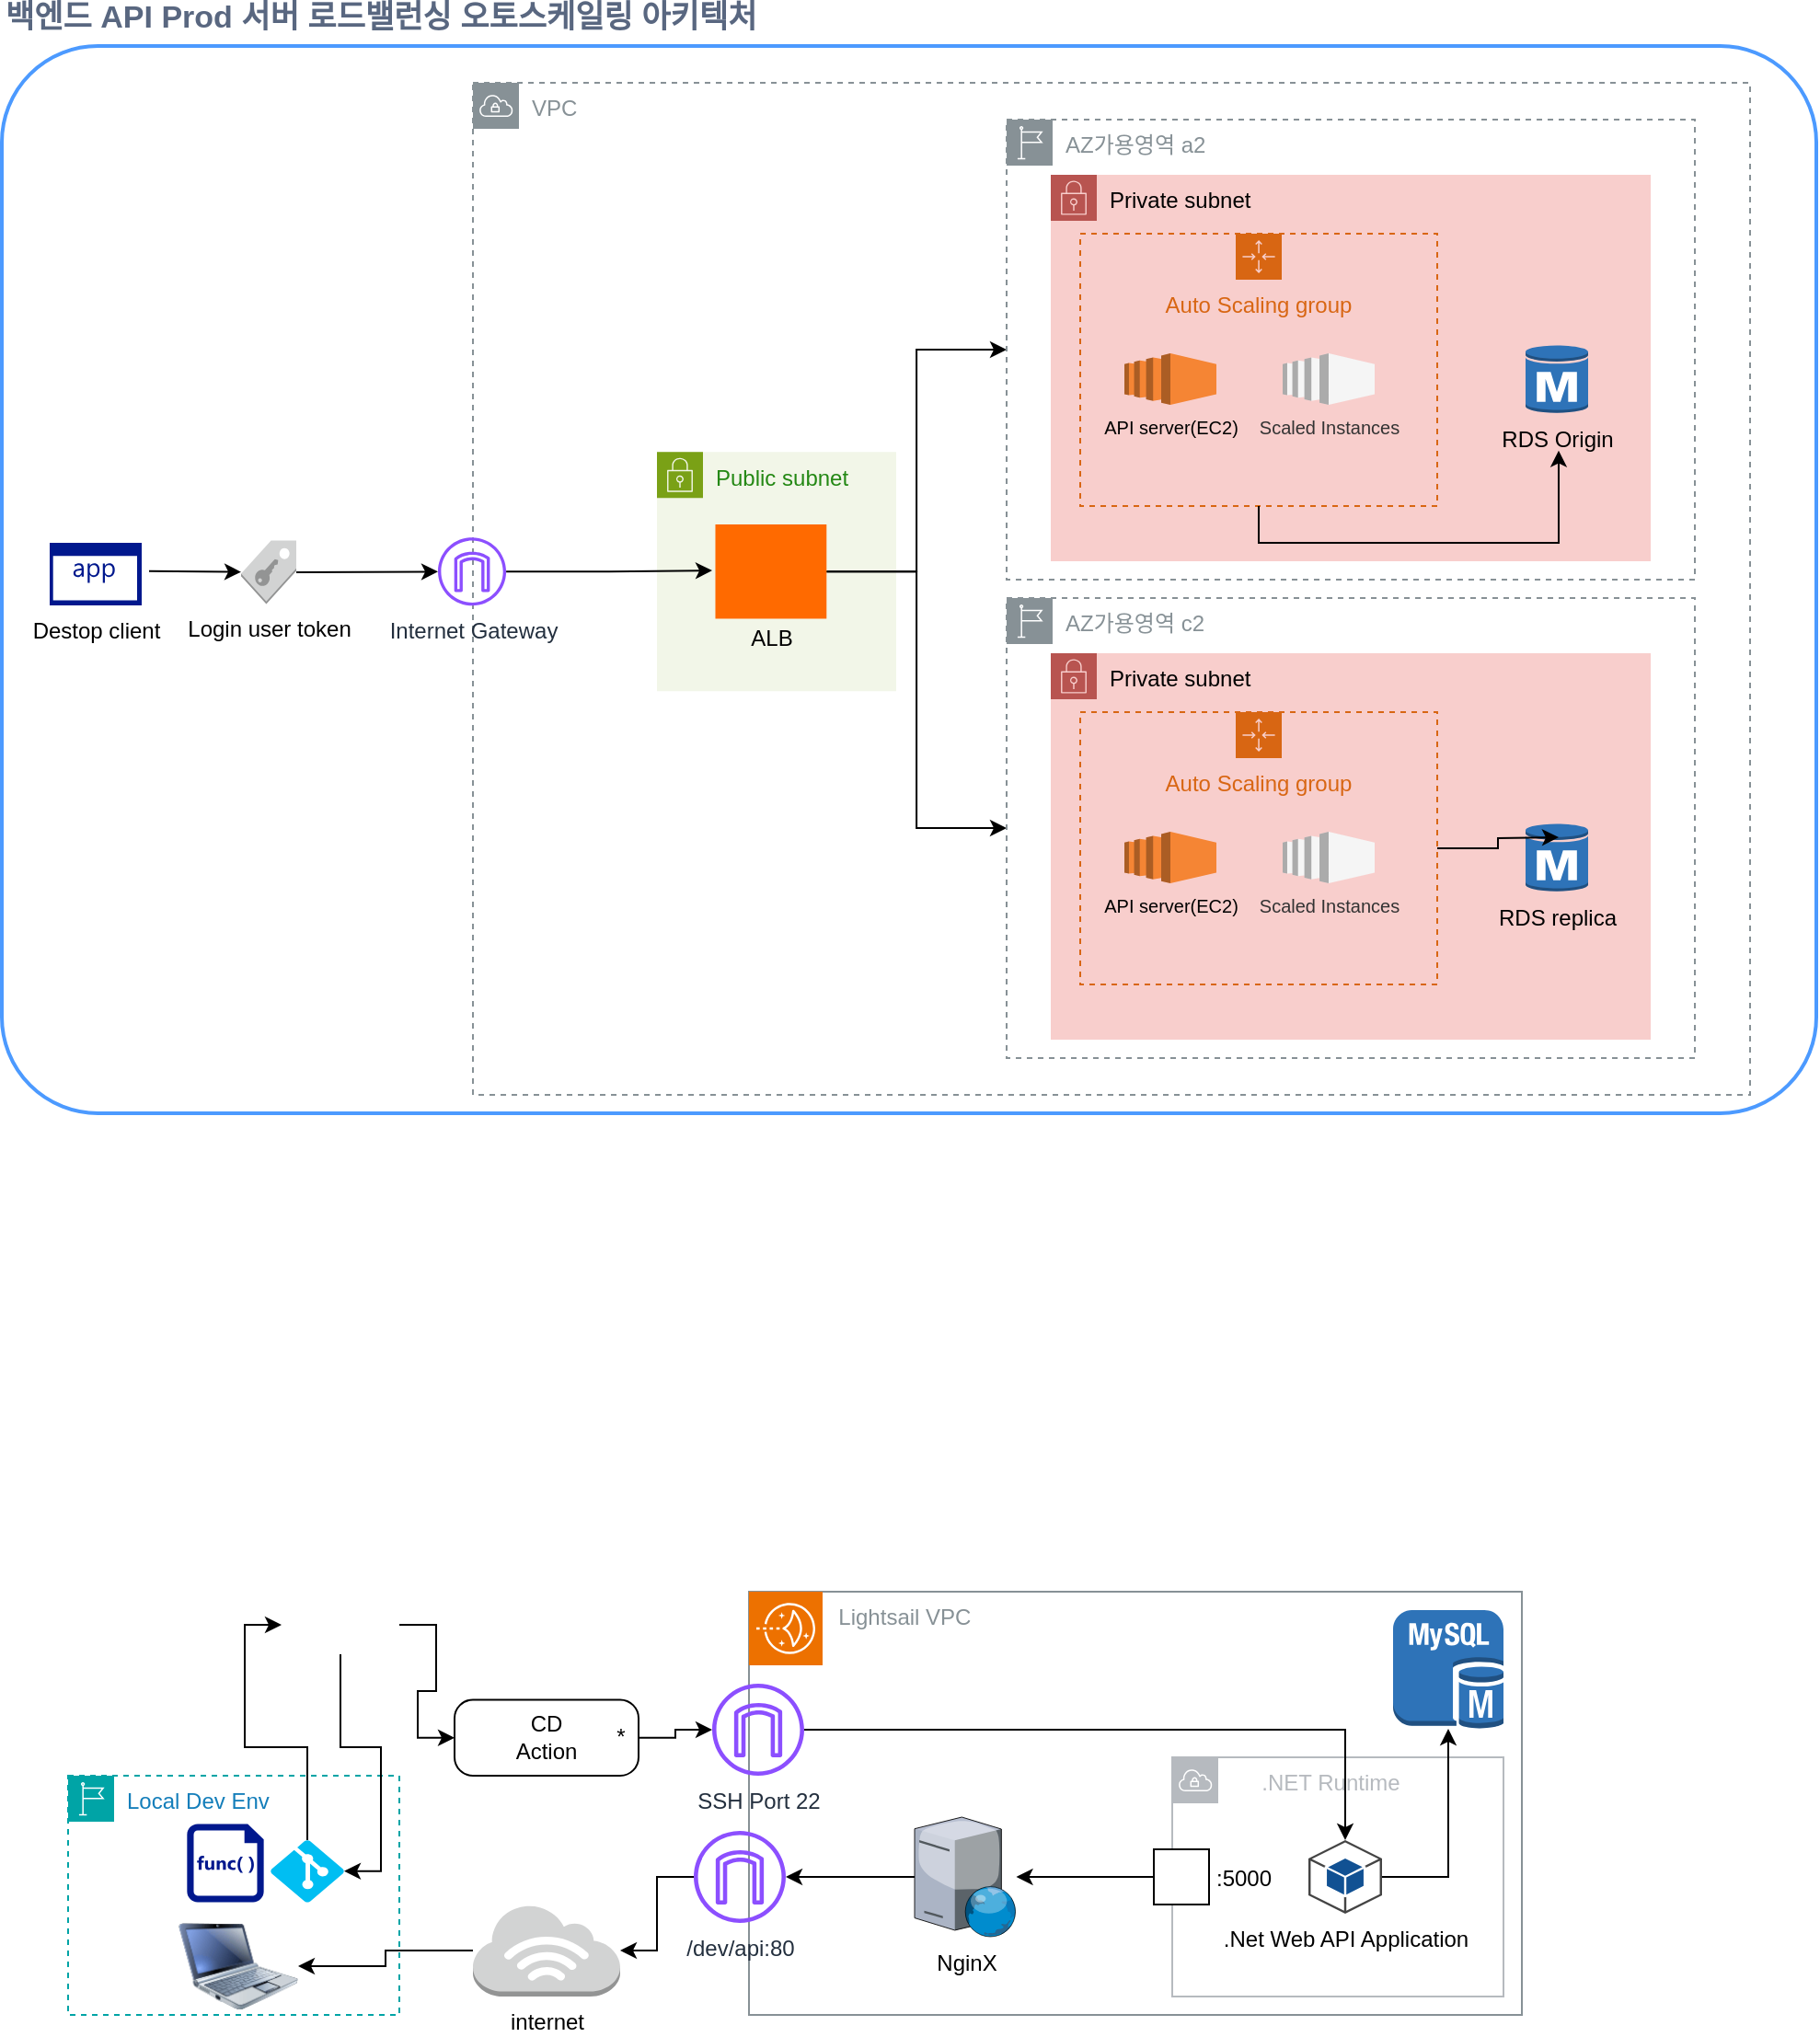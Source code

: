 <mxfile version="25.0.3">
  <diagram name="페이지-1" id="1k0-j0dPdx_pitf_sdkS">
    <mxGraphModel dx="1272" dy="744" grid="1" gridSize="10" guides="1" tooltips="1" connect="1" arrows="1" fold="1" page="1" pageScale="1" pageWidth="1169" pageHeight="827" math="0" shadow="0">
      <root>
        <mxCell id="0" />
        <mxCell id="1" style="locked=1;" parent="0" />
        <mxCell id="Yu_PEY3qWyE0lAZvR_V0-128" value="" style="group;movable=1;resizable=1;rotatable=1;deletable=1;editable=1;locked=0;connectable=1;" vertex="1" connectable="0" parent="1">
          <mxGeometry x="510" y="900" width="420" height="230" as="geometry" />
        </mxCell>
        <mxCell id="Yu_PEY3qWyE0lAZvR_V0-129" value="&amp;nbsp; &amp;nbsp; &amp;nbsp;Lightsail VPC" style="sketch=0;outlineConnect=0;gradientColor=none;html=1;whiteSpace=wrap;fontSize=12;fontStyle=0;shape=mxgraph.aws4.group;grIcon=mxgraph.aws4.group_vpc;strokeColor=#879196;fillColor=none;verticalAlign=top;align=left;spacingLeft=30;fontColor=#879196;dashed=0;movable=0;resizable=0;rotatable=0;deletable=0;editable=0;locked=1;connectable=0;" vertex="1" parent="Yu_PEY3qWyE0lAZvR_V0-128">
          <mxGeometry width="420" height="230" as="geometry" />
        </mxCell>
        <mxCell id="Yu_PEY3qWyE0lAZvR_V0-130" value="" style="sketch=0;points=[[0,0,0],[0.25,0,0],[0.5,0,0],[0.75,0,0],[1,0,0],[0,1,0],[0.25,1,0],[0.5,1,0],[0.75,1,0],[1,1,0],[0,0.25,0],[0,0.5,0],[0,0.75,0],[1,0.25,0],[1,0.5,0],[1,0.75,0]];outlineConnect=0;fontColor=#232F3E;fillColor=#ED7100;strokeColor=#ffffff;dashed=0;verticalLabelPosition=bottom;verticalAlign=top;align=center;html=1;fontSize=12;fontStyle=0;aspect=fixed;shape=mxgraph.aws4.resourceIcon;resIcon=mxgraph.aws4.lightsail;" vertex="1" parent="Yu_PEY3qWyE0lAZvR_V0-128">
          <mxGeometry width="40" height="40" as="geometry" />
        </mxCell>
        <mxCell id="Yu_PEY3qWyE0lAZvR_V0-131" value="/dev/api:80" style="sketch=0;outlineConnect=0;fontColor=#232F3E;gradientColor=none;fillColor=#8C4FFF;strokeColor=none;dashed=0;verticalLabelPosition=bottom;verticalAlign=top;align=center;html=1;fontSize=12;fontStyle=0;aspect=fixed;pointerEvents=1;shape=mxgraph.aws4.internet_gateway;" vertex="1" parent="Yu_PEY3qWyE0lAZvR_V0-128">
          <mxGeometry x="-30" y="130" width="50" height="50" as="geometry" />
        </mxCell>
        <mxCell id="Yu_PEY3qWyE0lAZvR_V0-132" value="NginX" style="verticalLabelPosition=bottom;sketch=0;aspect=fixed;html=1;verticalAlign=top;strokeColor=none;align=center;outlineConnect=0;shape=mxgraph.citrix.web_server;" vertex="1" parent="Yu_PEY3qWyE0lAZvR_V0-128">
          <mxGeometry x="90" y="122.5" width="55.25" height="65" as="geometry" />
        </mxCell>
        <mxCell id="Yu_PEY3qWyE0lAZvR_V0-133" style="edgeStyle=orthogonalEdgeStyle;rounded=0;orthogonalLoop=1;jettySize=auto;html=1;" edge="1" parent="Yu_PEY3qWyE0lAZvR_V0-128" source="Yu_PEY3qWyE0lAZvR_V0-132" target="Yu_PEY3qWyE0lAZvR_V0-131">
          <mxGeometry relative="1" as="geometry" />
        </mxCell>
        <mxCell id="Yu_PEY3qWyE0lAZvR_V0-134" value="" style="group" vertex="1" connectable="0" parent="Yu_PEY3qWyE0lAZvR_V0-128">
          <mxGeometry x="220" y="90" width="190" height="130" as="geometry" />
        </mxCell>
        <mxCell id="Yu_PEY3qWyE0lAZvR_V0-135" value="&amp;nbsp; &amp;nbsp; &amp;nbsp;.NET Runtime" style="sketch=0;outlineConnect=0;gradientColor=none;html=1;whiteSpace=wrap;fontSize=12;fontStyle=0;shape=mxgraph.aws4.group;grIcon=mxgraph.aws4.group_vpc;strokeColor=#B6BABF;fillColor=none;verticalAlign=top;align=left;spacingLeft=30;fontColor=#B6BABF;dashed=0;" vertex="1" parent="Yu_PEY3qWyE0lAZvR_V0-134">
          <mxGeometry x="10" width="180" height="130" as="geometry" />
        </mxCell>
        <mxCell id="Yu_PEY3qWyE0lAZvR_V0-136" value=".Net Web API Application" style="outlineConnect=0;dashed=0;verticalLabelPosition=bottom;verticalAlign=top;align=center;html=1;shape=mxgraph.aws3.android;fillColor=#115193;gradientColor=none;" vertex="1" parent="Yu_PEY3qWyE0lAZvR_V0-134">
          <mxGeometry x="84" y="45" width="40" height="40" as="geometry" />
        </mxCell>
        <mxCell id="Yu_PEY3qWyE0lAZvR_V0-137" value=":5000" style="fontStyle=0;labelPosition=right;verticalLabelPosition=middle;align=left;verticalAlign=middle;spacingLeft=2;" vertex="1" parent="Yu_PEY3qWyE0lAZvR_V0-134">
          <mxGeometry y="50" width="30" height="30" as="geometry" />
        </mxCell>
        <mxCell id="Yu_PEY3qWyE0lAZvR_V0-138" value="" style="outlineConnect=0;dashed=0;verticalLabelPosition=bottom;verticalAlign=top;align=center;html=1;shape=mxgraph.aws3.mysql_db_instance;fillColor=#2E73B8;gradientColor=none;" vertex="1" parent="Yu_PEY3qWyE0lAZvR_V0-128">
          <mxGeometry x="350" y="10" width="60" height="64.5" as="geometry" />
        </mxCell>
        <mxCell id="Yu_PEY3qWyE0lAZvR_V0-139" style="edgeStyle=orthogonalEdgeStyle;rounded=0;orthogonalLoop=1;jettySize=auto;html=1;" edge="1" parent="Yu_PEY3qWyE0lAZvR_V0-128" source="Yu_PEY3qWyE0lAZvR_V0-136" target="Yu_PEY3qWyE0lAZvR_V0-138">
          <mxGeometry relative="1" as="geometry" />
        </mxCell>
        <mxCell id="Yu_PEY3qWyE0lAZvR_V0-140" style="edgeStyle=orthogonalEdgeStyle;rounded=0;orthogonalLoop=1;jettySize=auto;html=1;" edge="1" parent="Yu_PEY3qWyE0lAZvR_V0-128" source="Yu_PEY3qWyE0lAZvR_V0-137" target="Yu_PEY3qWyE0lAZvR_V0-132">
          <mxGeometry relative="1" as="geometry" />
        </mxCell>
        <mxCell id="Yu_PEY3qWyE0lAZvR_V0-141" style="edgeStyle=orthogonalEdgeStyle;rounded=0;orthogonalLoop=1;jettySize=auto;html=1;" edge="1" parent="Yu_PEY3qWyE0lAZvR_V0-128" source="Yu_PEY3qWyE0lAZvR_V0-142" target="Yu_PEY3qWyE0lAZvR_V0-136">
          <mxGeometry relative="1" as="geometry" />
        </mxCell>
        <mxCell id="Yu_PEY3qWyE0lAZvR_V0-142" value="SSH Port 22" style="sketch=0;outlineConnect=0;fontColor=#232F3E;gradientColor=none;fillColor=#8C4FFF;strokeColor=none;dashed=0;verticalLabelPosition=bottom;verticalAlign=top;align=center;html=1;fontSize=12;fontStyle=0;aspect=fixed;pointerEvents=1;shape=mxgraph.aws4.internet_gateway;" vertex="1" parent="Yu_PEY3qWyE0lAZvR_V0-128">
          <mxGeometry x="-20" y="50" width="50" height="50" as="geometry" />
        </mxCell>
        <mxCell id="Yu_PEY3qWyE0lAZvR_V0-143" value="" style="image;html=1;image=img/lib/clip_art/computers/Netbook_128x128.png" vertex="1" parent="1">
          <mxGeometry x="200" y="1070" width="65" height="67" as="geometry" />
        </mxCell>
        <mxCell id="Yu_PEY3qWyE0lAZvR_V0-144" style="edgeStyle=orthogonalEdgeStyle;rounded=0;orthogonalLoop=1;jettySize=auto;html=1;entryX=0;entryY=0.75;entryDx=0;entryDy=0;exitX=0.5;exitY=0;exitDx=0;exitDy=0;exitPerimeter=0;" edge="1" parent="1" source="Yu_PEY3qWyE0lAZvR_V0-150" target="Yu_PEY3qWyE0lAZvR_V0-156">
          <mxGeometry relative="1" as="geometry" />
        </mxCell>
        <mxCell id="Yu_PEY3qWyE0lAZvR_V0-145" style="edgeStyle=orthogonalEdgeStyle;rounded=0;orthogonalLoop=1;jettySize=auto;html=1;" edge="1" parent="1" source="Yu_PEY3qWyE0lAZvR_V0-146" target="Yu_PEY3qWyE0lAZvR_V0-143">
          <mxGeometry relative="1" as="geometry" />
        </mxCell>
        <mxCell id="Yu_PEY3qWyE0lAZvR_V0-146" value="internet" style="outlineConnect=0;dashed=0;verticalLabelPosition=bottom;verticalAlign=top;align=center;html=1;shape=mxgraph.aws3.internet_3;fillColor=#D2D3D3;gradientColor=none;" vertex="1" parent="1">
          <mxGeometry x="360" y="1070" width="80" height="50" as="geometry" />
        </mxCell>
        <mxCell id="Yu_PEY3qWyE0lAZvR_V0-147" style="edgeStyle=orthogonalEdgeStyle;rounded=0;orthogonalLoop=1;jettySize=auto;html=1;" edge="1" parent="1" source="Yu_PEY3qWyE0lAZvR_V0-131" target="Yu_PEY3qWyE0lAZvR_V0-146">
          <mxGeometry relative="1" as="geometry" />
        </mxCell>
        <mxCell id="Yu_PEY3qWyE0lAZvR_V0-148" value="Local Dev Env" style="points=[[0,0],[0.25,0],[0.5,0],[0.75,0],[1,0],[1,0.25],[1,0.5],[1,0.75],[1,1],[0.75,1],[0.5,1],[0.25,1],[0,1],[0,0.75],[0,0.5],[0,0.25]];outlineConnect=0;gradientColor=none;html=1;whiteSpace=wrap;fontSize=12;fontStyle=0;container=1;pointerEvents=0;collapsible=0;recursiveResize=0;shape=mxgraph.aws4.group;grIcon=mxgraph.aws4.group_region;strokeColor=#00A4A6;fillColor=none;verticalAlign=top;align=left;spacingLeft=30;fontColor=#147EBA;dashed=1;" vertex="1" parent="1">
          <mxGeometry x="140" y="1000" width="180" height="130" as="geometry" />
        </mxCell>
        <mxCell id="Yu_PEY3qWyE0lAZvR_V0-149" value="" style="sketch=0;aspect=fixed;pointerEvents=1;shadow=0;dashed=0;html=1;strokeColor=none;labelPosition=center;verticalLabelPosition=bottom;verticalAlign=top;align=center;fillColor=#00188D;shape=mxgraph.mscae.enterprise.code_file" vertex="1" parent="Yu_PEY3qWyE0lAZvR_V0-148">
          <mxGeometry x="64.67" y="26.25" width="41.65" height="42.5" as="geometry" />
        </mxCell>
        <mxCell id="Yu_PEY3qWyE0lAZvR_V0-150" value="" style="verticalLabelPosition=bottom;html=1;verticalAlign=top;align=center;strokeColor=none;fillColor=#00BEF2;shape=mxgraph.azure.git_repository;" vertex="1" parent="Yu_PEY3qWyE0lAZvR_V0-148">
          <mxGeometry x="110" y="35" width="40" height="33.75" as="geometry" />
        </mxCell>
        <mxCell id="Yu_PEY3qWyE0lAZvR_V0-151" value="" style="edgeStyle=orthogonalEdgeStyle;rounded=0;orthogonalLoop=1;jettySize=auto;html=1;entryX=0;entryY=0.5;entryDx=0;entryDy=0;entryPerimeter=0;exitX=1;exitY=0.75;exitDx=0;exitDy=0;" edge="1" parent="1" source="Yu_PEY3qWyE0lAZvR_V0-156" target="Yu_PEY3qWyE0lAZvR_V0-152">
          <mxGeometry relative="1" as="geometry">
            <mxPoint x="320" y="920" as="sourcePoint" />
            <mxPoint x="510" y="920" as="targetPoint" />
          </mxGeometry>
        </mxCell>
        <mxCell id="Yu_PEY3qWyE0lAZvR_V0-152" value="CD&lt;br&gt;Action" style="html=1;dashed=0;rounded=1;absoluteArcSize=1;arcSize=20;verticalAlign=middle;align=center;whiteSpace=wrap;" vertex="1" parent="1">
          <mxGeometry x="350" y="958.75" width="100" height="41.25" as="geometry" />
        </mxCell>
        <mxCell id="Yu_PEY3qWyE0lAZvR_V0-153" value="*" style="text;resizeWidth=0;resizeHeight=0;points=[];part=1;verticalAlign=middle;align=center;html=1;" vertex="1" parent="Yu_PEY3qWyE0lAZvR_V0-152">
          <mxGeometry x="1" y="0.5" width="20" height="20" relative="1" as="geometry">
            <mxPoint x="-20" y="-10" as="offset" />
          </mxGeometry>
        </mxCell>
        <mxCell id="Yu_PEY3qWyE0lAZvR_V0-154" style="edgeStyle=orthogonalEdgeStyle;rounded=0;orthogonalLoop=1;jettySize=auto;html=1;entryX=1;entryY=0.5;entryDx=0;entryDy=0;entryPerimeter=0;exitX=0.5;exitY=1;exitDx=0;exitDy=0;" edge="1" parent="1" source="Yu_PEY3qWyE0lAZvR_V0-156" target="Yu_PEY3qWyE0lAZvR_V0-150">
          <mxGeometry relative="1" as="geometry" />
        </mxCell>
        <mxCell id="Yu_PEY3qWyE0lAZvR_V0-155" style="edgeStyle=orthogonalEdgeStyle;rounded=0;orthogonalLoop=1;jettySize=auto;html=1;" edge="1" parent="1" source="Yu_PEY3qWyE0lAZvR_V0-153" target="Yu_PEY3qWyE0lAZvR_V0-142">
          <mxGeometry relative="1" as="geometry" />
        </mxCell>
        <mxCell id="Yu_PEY3qWyE0lAZvR_V0-156" value="" style="shape=image;html=1;verticalAlign=top;verticalLabelPosition=bottom;labelBackgroundColor=#ffffff;imageAspect=0;aspect=fixed;image=https://cdn1.iconfinder.com/data/icons/picons-social/57/github-128.png" vertex="1" parent="1">
          <mxGeometry x="256" y="870" width="64" height="64" as="geometry" />
        </mxCell>
        <mxCell id="Yu_PEY3qWyE0lAZvR_V0-105" value="VPC" style="sketch=0;outlineConnect=0;gradientColor=none;html=1;whiteSpace=wrap;fontSize=12;fontStyle=0;shape=mxgraph.aws4.group;grIcon=mxgraph.aws4.group_vpc;strokeColor=#879196;fillColor=none;verticalAlign=top;align=left;spacingLeft=30;fontColor=#879196;dashed=1;movable=1;resizable=1;rotatable=1;deletable=1;editable=1;locked=0;connectable=1;" vertex="1" parent="1">
          <mxGeometry x="360" y="80" width="694" height="550" as="geometry" />
        </mxCell>
        <mxCell id="Yu_PEY3qWyE0lAZvR_V0-113" value="Internet Gateway" style="sketch=0;outlineConnect=0;fontColor=#232F3E;gradientColor=none;fillColor=#8C4FFF;strokeColor=none;dashed=0;verticalLabelPosition=bottom;verticalAlign=top;align=center;html=1;fontSize=12;fontStyle=0;aspect=fixed;pointerEvents=1;shape=mxgraph.aws4.internet_gateway;" vertex="1" parent="1">
          <mxGeometry x="341" y="327.08" width="37.05" height="37.05" as="geometry" />
        </mxCell>
        <mxCell id="Yu_PEY3qWyE0lAZvR_V0-124" value="" style="endArrow=classic;html=1;rounded=0;" edge="1" parent="1" source="Yu_PEY3qWyE0lAZvR_V0-127" target="Yu_PEY3qWyE0lAZvR_V0-113">
          <mxGeometry width="50" height="50" relative="1" as="geometry">
            <mxPoint x="184" y="409.33" as="sourcePoint" />
            <mxPoint x="264" y="409.23" as="targetPoint" />
          </mxGeometry>
        </mxCell>
        <mxCell id="Yu_PEY3qWyE0lAZvR_V0-126" value="" style="endArrow=classic;html=1;rounded=0;" edge="1" parent="1" target="Yu_PEY3qWyE0lAZvR_V0-127">
          <mxGeometry width="50" height="50" relative="1" as="geometry">
            <mxPoint x="184" y="345.33" as="sourcePoint" />
            <mxPoint x="314" y="347" as="targetPoint" />
          </mxGeometry>
        </mxCell>
        <mxCell id="Yu_PEY3qWyE0lAZvR_V0-127" value="Login user token" style="outlineConnect=0;dashed=0;verticalLabelPosition=bottom;verticalAlign=top;align=center;html=1;shape=mxgraph.aws3.saml_token;fillColor=#D2D3D3;gradientColor=none;" vertex="1" parent="1">
          <mxGeometry x="234" y="328.72" width="30" height="34.55" as="geometry" />
        </mxCell>
        <mxCell id="Yu_PEY3qWyE0lAZvR_V0-158" value="Public subnet" style="points=[[0,0],[0.25,0],[0.5,0],[0.75,0],[1,0],[1,0.25],[1,0.5],[1,0.75],[1,1],[0.75,1],[0.5,1],[0.25,1],[0,1],[0,0.75],[0,0.5],[0,0.25]];outlineConnect=0;gradientColor=none;html=1;whiteSpace=wrap;fontSize=12;fontStyle=0;container=1;pointerEvents=0;collapsible=0;recursiveResize=0;shape=mxgraph.aws4.group;grIcon=mxgraph.aws4.group_security_group;grStroke=0;strokeColor=#7AA116;fillColor=#F2F6E8;verticalAlign=top;align=left;spacingLeft=30;fontColor=#248814;dashed=0;" vertex="1" parent="1">
          <mxGeometry x="460" y="280.61" width="130" height="130" as="geometry" />
        </mxCell>
        <mxCell id="Yu_PEY3qWyE0lAZvR_V0-188" style="edgeStyle=orthogonalEdgeStyle;rounded=0;orthogonalLoop=1;jettySize=auto;html=1;" edge="1" parent="1" source="Yu_PEY3qWyE0lAZvR_V0-116" target="Yu_PEY3qWyE0lAZvR_V0-186">
          <mxGeometry relative="1" as="geometry" />
        </mxCell>
        <mxCell id="Yu_PEY3qWyE0lAZvR_V0-189" style="edgeStyle=orthogonalEdgeStyle;rounded=0;orthogonalLoop=1;jettySize=auto;html=1;" edge="1" parent="1" source="Yu_PEY3qWyE0lAZvR_V0-116" target="Yu_PEY3qWyE0lAZvR_V0-172">
          <mxGeometry relative="1" as="geometry" />
        </mxCell>
        <mxCell id="Yu_PEY3qWyE0lAZvR_V0-116" value="&lt;div&gt;&lt;br&gt;&lt;/div&gt;&lt;div&gt;&lt;br&gt;&lt;/div&gt;&lt;div&gt;&lt;br&gt;&lt;/div&gt;&lt;div&gt;&lt;br&gt;&lt;/div&gt;&lt;div&gt;&lt;br&gt;&lt;/div&gt;ALB" style="points=[];aspect=fixed;html=1;align=center;shadow=0;dashed=0;fillColor=#FF6A00;strokeColor=none;shape=mxgraph.alibaba_cloud.alb_application_load_balancer_01;" vertex="1" parent="1">
          <mxGeometry x="491.74" y="320" width="60.4" height="51.23" as="geometry" />
        </mxCell>
        <mxCell id="Yu_PEY3qWyE0lAZvR_V0-168" value="Private subnet" style="points=[[0,0],[0.25,0],[0.5,0],[0.75,0],[1,0],[1,0.25],[1,0.5],[1,0.75],[1,1],[0.75,1],[0.5,1],[0.25,1],[0,1],[0,0.75],[0,0.5],[0,0.25]];outlineConnect=0;html=1;whiteSpace=wrap;fontSize=12;fontStyle=0;container=1;pointerEvents=0;collapsible=0;recursiveResize=0;shape=mxgraph.aws4.group;grIcon=mxgraph.aws4.group_security_group;grStroke=0;strokeColor=#b85450;fillColor=#f8cecc;verticalAlign=top;align=left;spacingLeft=30;dashed=0;" vertex="1" parent="1">
          <mxGeometry x="674" y="130" width="326" height="210" as="geometry" />
        </mxCell>
        <mxCell id="Yu_PEY3qWyE0lAZvR_V0-108" value="Auto Scaling group" style="points=[[0,0],[0.25,0],[0.5,0],[0.75,0],[1,0],[1,0.25],[1,0.5],[1,0.75],[1,1],[0.75,1],[0.5,1],[0.25,1],[0,1],[0,0.75],[0,0.5],[0,0.25]];outlineConnect=0;gradientColor=none;html=1;whiteSpace=wrap;fontSize=12;fontStyle=0;container=1;pointerEvents=0;collapsible=0;recursiveResize=0;shape=mxgraph.aws4.groupCenter;grIcon=mxgraph.aws4.group_auto_scaling_group;grStroke=1;strokeColor=#D86613;fillColor=none;verticalAlign=top;align=center;fontColor=#D86613;dashed=1;spacingTop=25;movable=1;resizable=1;rotatable=1;deletable=1;editable=1;locked=0;connectable=1;" vertex="1" parent="Yu_PEY3qWyE0lAZvR_V0-168">
          <mxGeometry x="16" y="32" width="194" height="148" as="geometry" />
        </mxCell>
        <mxCell id="Yu_PEY3qWyE0lAZvR_V0-110" value="API server(EC2)" style="outlineConnect=0;dashed=0;verticalLabelPosition=bottom;verticalAlign=top;align=center;html=1;shape=mxgraph.aws3.ec2;fillColor=#F58534;gradientColor=none;fontSize=10;" vertex="1" parent="Yu_PEY3qWyE0lAZvR_V0-108">
          <mxGeometry x="24" y="65.06" width="50" height="27.95" as="geometry" />
        </mxCell>
        <mxCell id="Yu_PEY3qWyE0lAZvR_V0-111" value="RDS Origin" style="outlineConnect=0;dashed=0;verticalLabelPosition=bottom;verticalAlign=top;align=center;html=1;shape=mxgraph.aws3.rds_db_instance;fillColor=#2E73B8;gradientColor=none;" vertex="1" parent="Yu_PEY3qWyE0lAZvR_V0-108">
          <mxGeometry x="242" y="60.03" width="34" height="38" as="geometry" />
        </mxCell>
        <mxCell id="Yu_PEY3qWyE0lAZvR_V0-109" value="Scaled Instances" style="outlineConnect=0;dashed=0;verticalLabelPosition=bottom;verticalAlign=top;align=center;html=1;shape=mxgraph.aws3.ec2;fillColor=#f5f5f5;fontColor=#333333;strokeColor=#666666;fontSize=10;" vertex="1" parent="Yu_PEY3qWyE0lAZvR_V0-108">
          <mxGeometry x="110" y="65.06" width="50" height="27.95" as="geometry" />
        </mxCell>
        <mxCell id="Yu_PEY3qWyE0lAZvR_V0-172" value="AZ가용영역 a2" style="sketch=0;outlineConnect=0;gradientColor=none;html=1;whiteSpace=wrap;fontSize=12;fontStyle=0;shape=mxgraph.aws4.group;grIcon=mxgraph.aws4.group_region;strokeColor=#879196;fillColor=none;verticalAlign=top;align=left;spacingLeft=30;fontColor=#879196;dashed=1;noLabel=0;" vertex="1" parent="1">
          <mxGeometry x="650" y="100" width="374" height="250" as="geometry" />
        </mxCell>
        <mxCell id="Yu_PEY3qWyE0lAZvR_V0-180" value="Private subnet" style="points=[[0,0],[0.25,0],[0.5,0],[0.75,0],[1,0],[1,0.25],[1,0.5],[1,0.75],[1,1],[0.75,1],[0.5,1],[0.25,1],[0,1],[0,0.75],[0,0.5],[0,0.25]];outlineConnect=0;html=1;whiteSpace=wrap;fontSize=12;fontStyle=0;container=1;pointerEvents=0;collapsible=0;recursiveResize=0;shape=mxgraph.aws4.group;grIcon=mxgraph.aws4.group_security_group;grStroke=0;strokeColor=#b85450;fillColor=#f8cecc;verticalAlign=top;align=left;spacingLeft=30;dashed=0;movable=0;resizable=0;rotatable=0;deletable=0;editable=0;locked=1;connectable=0;" vertex="1" parent="1">
          <mxGeometry x="674" y="390" width="326" height="210" as="geometry" />
        </mxCell>
        <mxCell id="Yu_PEY3qWyE0lAZvR_V0-181" value="Auto Scaling group" style="points=[[0,0],[0.25,0],[0.5,0],[0.75,0],[1,0],[1,0.25],[1,0.5],[1,0.75],[1,1],[0.75,1],[0.5,1],[0.25,1],[0,1],[0,0.75],[0,0.5],[0,0.25]];outlineConnect=0;gradientColor=none;html=1;whiteSpace=wrap;fontSize=12;fontStyle=0;container=1;pointerEvents=0;collapsible=0;recursiveResize=0;shape=mxgraph.aws4.groupCenter;grIcon=mxgraph.aws4.group_auto_scaling_group;grStroke=1;strokeColor=#D86613;fillColor=none;verticalAlign=top;align=center;fontColor=#D86613;dashed=1;spacingTop=25;movable=1;resizable=1;rotatable=1;deletable=1;editable=1;locked=0;connectable=1;" vertex="1" parent="Yu_PEY3qWyE0lAZvR_V0-180">
          <mxGeometry x="16" y="32" width="194" height="148" as="geometry" />
        </mxCell>
        <mxCell id="Yu_PEY3qWyE0lAZvR_V0-182" value="API server(EC2)" style="outlineConnect=0;dashed=0;verticalLabelPosition=bottom;verticalAlign=top;align=center;html=1;shape=mxgraph.aws3.ec2;fillColor=#F58534;gradientColor=none;fontSize=10;" vertex="1" parent="Yu_PEY3qWyE0lAZvR_V0-181">
          <mxGeometry x="24" y="65.06" width="50" height="27.95" as="geometry" />
        </mxCell>
        <mxCell id="Yu_PEY3qWyE0lAZvR_V0-183" value="RDS replica" style="outlineConnect=0;dashed=0;verticalLabelPosition=bottom;verticalAlign=top;align=center;html=1;shape=mxgraph.aws3.rds_db_instance;fillColor=#2E73B8;gradientColor=none;" vertex="1" parent="Yu_PEY3qWyE0lAZvR_V0-181">
          <mxGeometry x="242" y="60.03" width="34" height="38" as="geometry" />
        </mxCell>
        <mxCell id="Yu_PEY3qWyE0lAZvR_V0-184" value="Scaled Instances" style="outlineConnect=0;dashed=0;verticalLabelPosition=bottom;verticalAlign=top;align=center;html=1;shape=mxgraph.aws3.ec2;fillColor=#f5f5f5;fontColor=#333333;strokeColor=#666666;fontSize=10;" vertex="1" parent="Yu_PEY3qWyE0lAZvR_V0-181">
          <mxGeometry x="110" y="65.06" width="50" height="27.95" as="geometry" />
        </mxCell>
        <mxCell id="Yu_PEY3qWyE0lAZvR_V0-186" value="AZ가용영역 c2" style="sketch=0;outlineConnect=0;gradientColor=none;html=1;whiteSpace=wrap;fontSize=12;fontStyle=0;shape=mxgraph.aws4.group;grIcon=mxgraph.aws4.group_region;strokeColor=#879196;fillColor=none;verticalAlign=top;align=left;spacingLeft=30;fontColor=#879196;dashed=1;movable=0;resizable=0;rotatable=0;deletable=0;editable=0;locked=1;connectable=0;" vertex="1" parent="1">
          <mxGeometry x="650" y="360" width="374" height="250" as="geometry" />
        </mxCell>
        <mxCell id="Yu_PEY3qWyE0lAZvR_V0-191" style="edgeStyle=orthogonalEdgeStyle;rounded=0;orthogonalLoop=1;jettySize=auto;html=1;" edge="1" parent="1" source="Yu_PEY3qWyE0lAZvR_V0-113">
          <mxGeometry relative="1" as="geometry">
            <mxPoint x="490" y="345" as="targetPoint" />
          </mxGeometry>
        </mxCell>
        <mxCell id="Yu_PEY3qWyE0lAZvR_V0-194" value="&lt;span style=&quot;font-size: 17px;&quot;&gt;백엔드 API&amp;nbsp;&lt;/span&gt;&lt;span style=&quot;font-size: 17px;&quot;&gt;Prod&lt;/span&gt;&lt;span style=&quot;font-size: 17px;&quot;&gt;&amp;nbsp;서버 로드밸런싱 오토스케일링 아키텍처&lt;/span&gt;" style="fillColor=none;strokeColor=none;html=1;fontSize=11;fontStyle=0;align=left;fontColor=#596780;fontStyle=1;fontSize=11" vertex="1" parent="1">
          <mxGeometry x="104" y="35" width="240" height="20" as="geometry" />
        </mxCell>
        <mxCell id="Yu_PEY3qWyE0lAZvR_V0-196" value="Destop client" style="sketch=0;aspect=fixed;pointerEvents=1;shadow=0;dashed=0;html=1;strokeColor=none;labelPosition=center;verticalLabelPosition=bottom;verticalAlign=top;align=center;fillColor=#00188D;shape=mxgraph.mscae.enterprise.application" vertex="1" parent="1">
          <mxGeometry x="130" y="330" width="50" height="34" as="geometry" />
        </mxCell>
        <mxCell id="Yu_PEY3qWyE0lAZvR_V0-197" style="edgeStyle=orthogonalEdgeStyle;rounded=0;orthogonalLoop=1;jettySize=auto;html=1;entryX=0.858;entryY=0.379;entryDx=0;entryDy=0;entryPerimeter=0;" edge="1" parent="1" source="Yu_PEY3qWyE0lAZvR_V0-108" target="Yu_PEY3qWyE0lAZvR_V0-195">
          <mxGeometry relative="1" as="geometry" />
        </mxCell>
        <mxCell id="Yu_PEY3qWyE0lAZvR_V0-198" style="edgeStyle=orthogonalEdgeStyle;rounded=0;orthogonalLoop=1;jettySize=auto;html=1;" edge="1" parent="1" source="Yu_PEY3qWyE0lAZvR_V0-181">
          <mxGeometry relative="1" as="geometry">
            <mxPoint x="950" y="490" as="targetPoint" />
          </mxGeometry>
        </mxCell>
        <mxCell id="Yu_PEY3qWyE0lAZvR_V0-195" value="" style="rounded=1;arcSize=9;align=left;spacingLeft=5;strokeColor=#4C9AFF;html=1;strokeWidth=2;fontSize=12;fillColor=none;movable=0;resizable=0;rotatable=0;deletable=0;editable=0;locked=1;connectable=0;" vertex="1" parent="1">
          <mxGeometry x="104" y="60" width="986" height="580" as="geometry" />
        </mxCell>
        <mxCell id="Yu_PEY3qWyE0lAZvR_V0-200" value="제목 없는 레이어" parent="0" />
      </root>
    </mxGraphModel>
  </diagram>
</mxfile>
